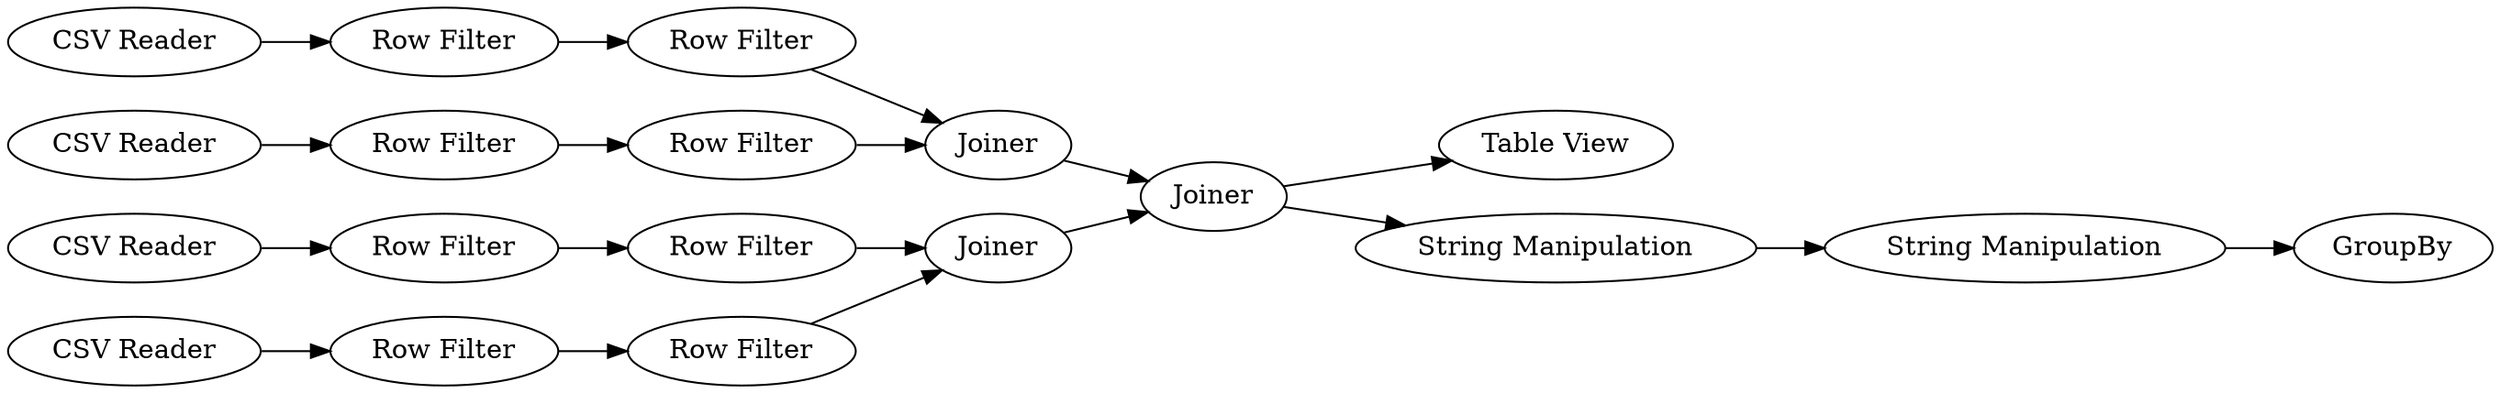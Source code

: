 digraph {
	5 [label="CSV Reader"]
	7 [label="Row Filter"]
	10 [label="Row Filter"]
	11 [label="CSV Reader"]
	17 [label="CSV Reader"]
	19 [label="CSV Reader"]
	20 [label=Joiner]
	21 [label="Row Filter"]
	22 [label="Row Filter"]
	23 [label="Row Filter"]
	24 [label="Row Filter"]
	25 [label="Row Filter"]
	26 [label="Row Filter"]
	27 [label=Joiner]
	28 [label=Joiner]
	29 [label="Table View"]
	30 [label="String Manipulation"]
	31 [label="String Manipulation"]
	32 [label=GroupBy]
	5 -> 7
	7 -> 10
	10 -> 20
	11 -> 21
	17 -> 23
	19 -> 25
	20 -> 28
	21 -> 22
	22 -> 20
	23 -> 24
	24 -> 27
	25 -> 26
	26 -> 27
	27 -> 28
	28 -> 29
	28 -> 30
	30 -> 31
	31 -> 32
	rankdir=LR
}
